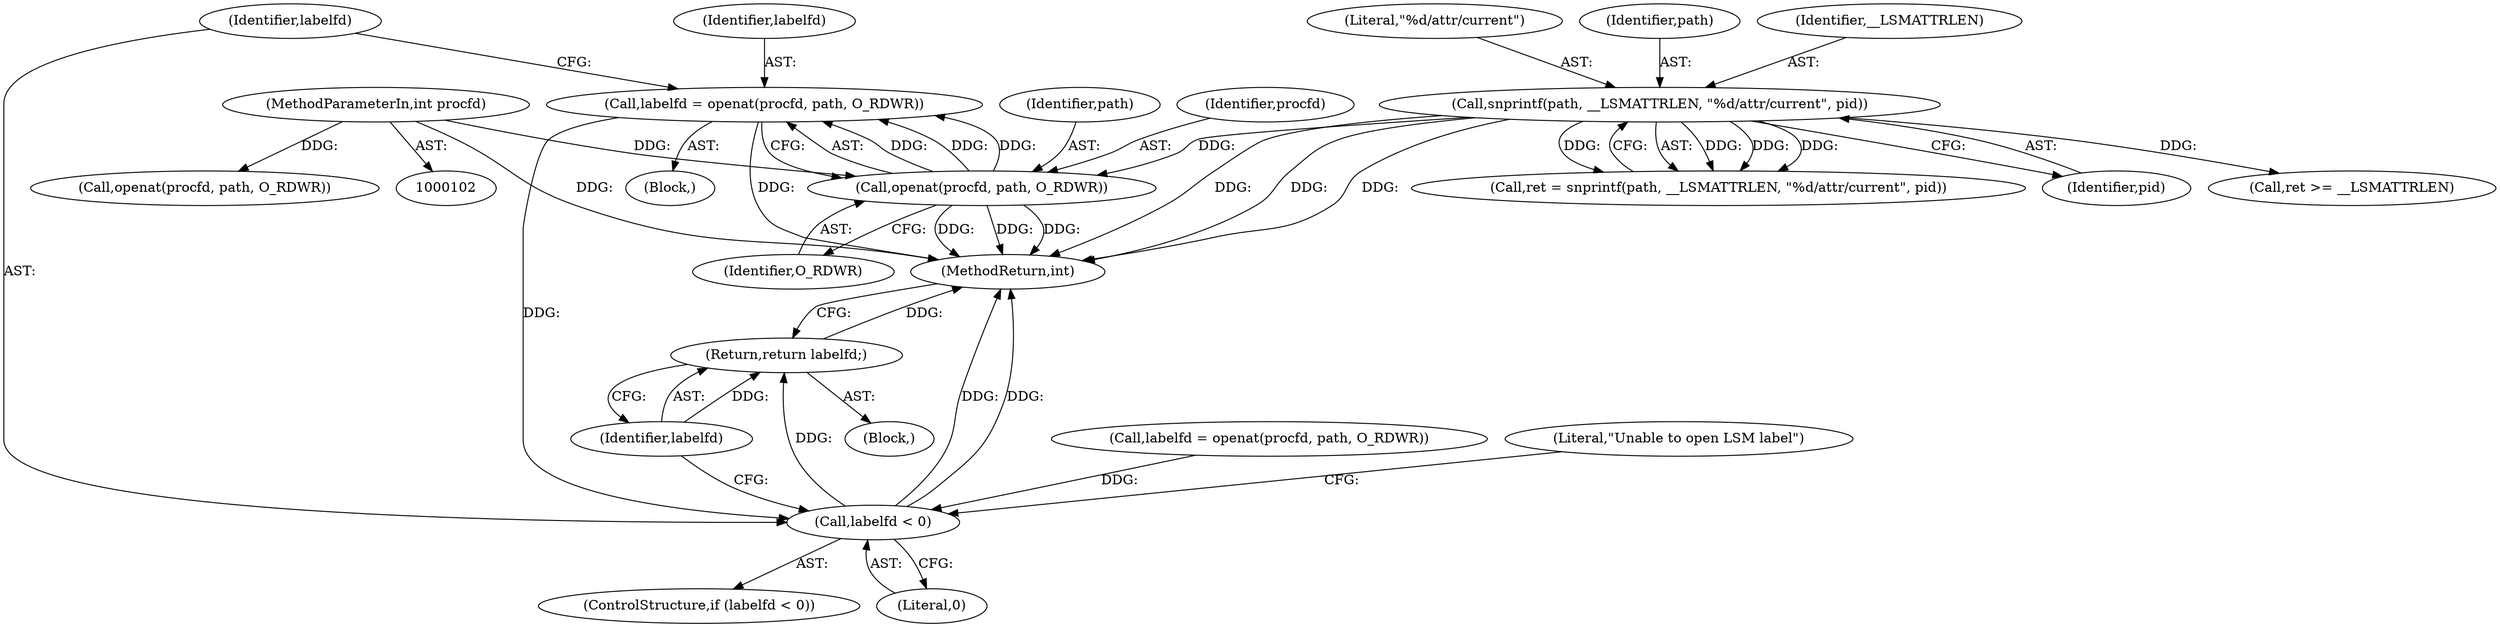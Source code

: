 digraph "0_lxc_81f466d05f2a89cb4f122ef7f593ff3f279b165c_0@API" {
"1000195" [label="(Call,labelfd = openat(procfd, path, O_RDWR))"];
"1000197" [label="(Call,openat(procfd, path, O_RDWR))"];
"1000103" [label="(MethodParameterIn,int procfd)"];
"1000179" [label="(Call,snprintf(path, __LSMATTRLEN, \"%d/attr/current\", pid))"];
"1000202" [label="(Call,labelfd < 0)"];
"1000211" [label="(Return,return labelfd;)"];
"1000201" [label="(ControlStructure,if (labelfd < 0))"];
"1000189" [label="(Call,ret >= __LSMATTRLEN)"];
"1000195" [label="(Call,labelfd = openat(procfd, path, O_RDWR))"];
"1000182" [label="(Literal,\"%d/attr/current\")"];
"1000176" [label="(Block,)"];
"1000203" [label="(Identifier,labelfd)"];
"1000196" [label="(Identifier,labelfd)"];
"1000169" [label="(Call,labelfd = openat(procfd, path, O_RDWR))"];
"1000179" [label="(Call,snprintf(path, __LSMATTRLEN, \"%d/attr/current\", pid))"];
"1000211" [label="(Return,return labelfd;)"];
"1000171" [label="(Call,openat(procfd, path, O_RDWR))"];
"1000202" [label="(Call,labelfd < 0)"];
"1000200" [label="(Identifier,O_RDWR)"];
"1000213" [label="(MethodReturn,int)"];
"1000180" [label="(Identifier,path)"];
"1000181" [label="(Identifier,__LSMATTRLEN)"];
"1000177" [label="(Call,ret = snprintf(path, __LSMATTRLEN, \"%d/attr/current\", pid))"];
"1000204" [label="(Literal,0)"];
"1000107" [label="(Block,)"];
"1000212" [label="(Identifier,labelfd)"];
"1000207" [label="(Literal,\"Unable to open LSM label\")"];
"1000199" [label="(Identifier,path)"];
"1000198" [label="(Identifier,procfd)"];
"1000103" [label="(MethodParameterIn,int procfd)"];
"1000183" [label="(Identifier,pid)"];
"1000197" [label="(Call,openat(procfd, path, O_RDWR))"];
"1000195" -> "1000176"  [label="AST: "];
"1000195" -> "1000197"  [label="CFG: "];
"1000196" -> "1000195"  [label="AST: "];
"1000197" -> "1000195"  [label="AST: "];
"1000203" -> "1000195"  [label="CFG: "];
"1000195" -> "1000213"  [label="DDG: "];
"1000197" -> "1000195"  [label="DDG: "];
"1000197" -> "1000195"  [label="DDG: "];
"1000197" -> "1000195"  [label="DDG: "];
"1000195" -> "1000202"  [label="DDG: "];
"1000197" -> "1000200"  [label="CFG: "];
"1000198" -> "1000197"  [label="AST: "];
"1000199" -> "1000197"  [label="AST: "];
"1000200" -> "1000197"  [label="AST: "];
"1000197" -> "1000213"  [label="DDG: "];
"1000197" -> "1000213"  [label="DDG: "];
"1000197" -> "1000213"  [label="DDG: "];
"1000103" -> "1000197"  [label="DDG: "];
"1000179" -> "1000197"  [label="DDG: "];
"1000103" -> "1000102"  [label="AST: "];
"1000103" -> "1000213"  [label="DDG: "];
"1000103" -> "1000171"  [label="DDG: "];
"1000179" -> "1000177"  [label="AST: "];
"1000179" -> "1000183"  [label="CFG: "];
"1000180" -> "1000179"  [label="AST: "];
"1000181" -> "1000179"  [label="AST: "];
"1000182" -> "1000179"  [label="AST: "];
"1000183" -> "1000179"  [label="AST: "];
"1000177" -> "1000179"  [label="CFG: "];
"1000179" -> "1000213"  [label="DDG: "];
"1000179" -> "1000213"  [label="DDG: "];
"1000179" -> "1000213"  [label="DDG: "];
"1000179" -> "1000177"  [label="DDG: "];
"1000179" -> "1000177"  [label="DDG: "];
"1000179" -> "1000177"  [label="DDG: "];
"1000179" -> "1000177"  [label="DDG: "];
"1000179" -> "1000189"  [label="DDG: "];
"1000202" -> "1000201"  [label="AST: "];
"1000202" -> "1000204"  [label="CFG: "];
"1000203" -> "1000202"  [label="AST: "];
"1000204" -> "1000202"  [label="AST: "];
"1000207" -> "1000202"  [label="CFG: "];
"1000212" -> "1000202"  [label="CFG: "];
"1000202" -> "1000213"  [label="DDG: "];
"1000202" -> "1000213"  [label="DDG: "];
"1000169" -> "1000202"  [label="DDG: "];
"1000202" -> "1000211"  [label="DDG: "];
"1000211" -> "1000107"  [label="AST: "];
"1000211" -> "1000212"  [label="CFG: "];
"1000212" -> "1000211"  [label="AST: "];
"1000213" -> "1000211"  [label="CFG: "];
"1000211" -> "1000213"  [label="DDG: "];
"1000212" -> "1000211"  [label="DDG: "];
}
